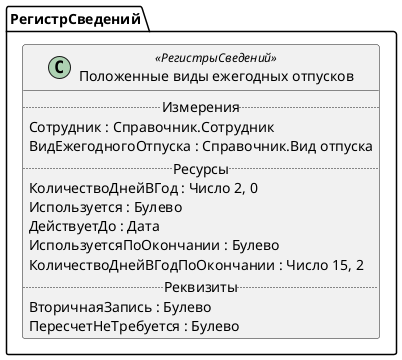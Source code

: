 ﻿@startuml ПоложенныеВидыЕжегодныхОтпусков
'!include templates.wsd
'..\include templates.wsd
class РегистрСведений.ПоложенныеВидыЕжегодныхОтпусков as "Положенные виды ежегодных отпусков" <<РегистрыСведений>>
{
..Измерения..
Сотрудник : Справочник.Сотрудник
ВидЕжегодногоОтпуска : Справочник.Вид отпуска
..Ресурсы..
КоличествоДнейВГод : Число 2, 0
Используется : Булево
ДействуетДо : Дата
ИспользуетсяПоОкончании : Булево
КоличествоДнейВГодПоОкончании : Число 15, 2
..Реквизиты..
ВторичнаяЗапись : Булево
ПересчетНеТребуется : Булево
}
@enduml
